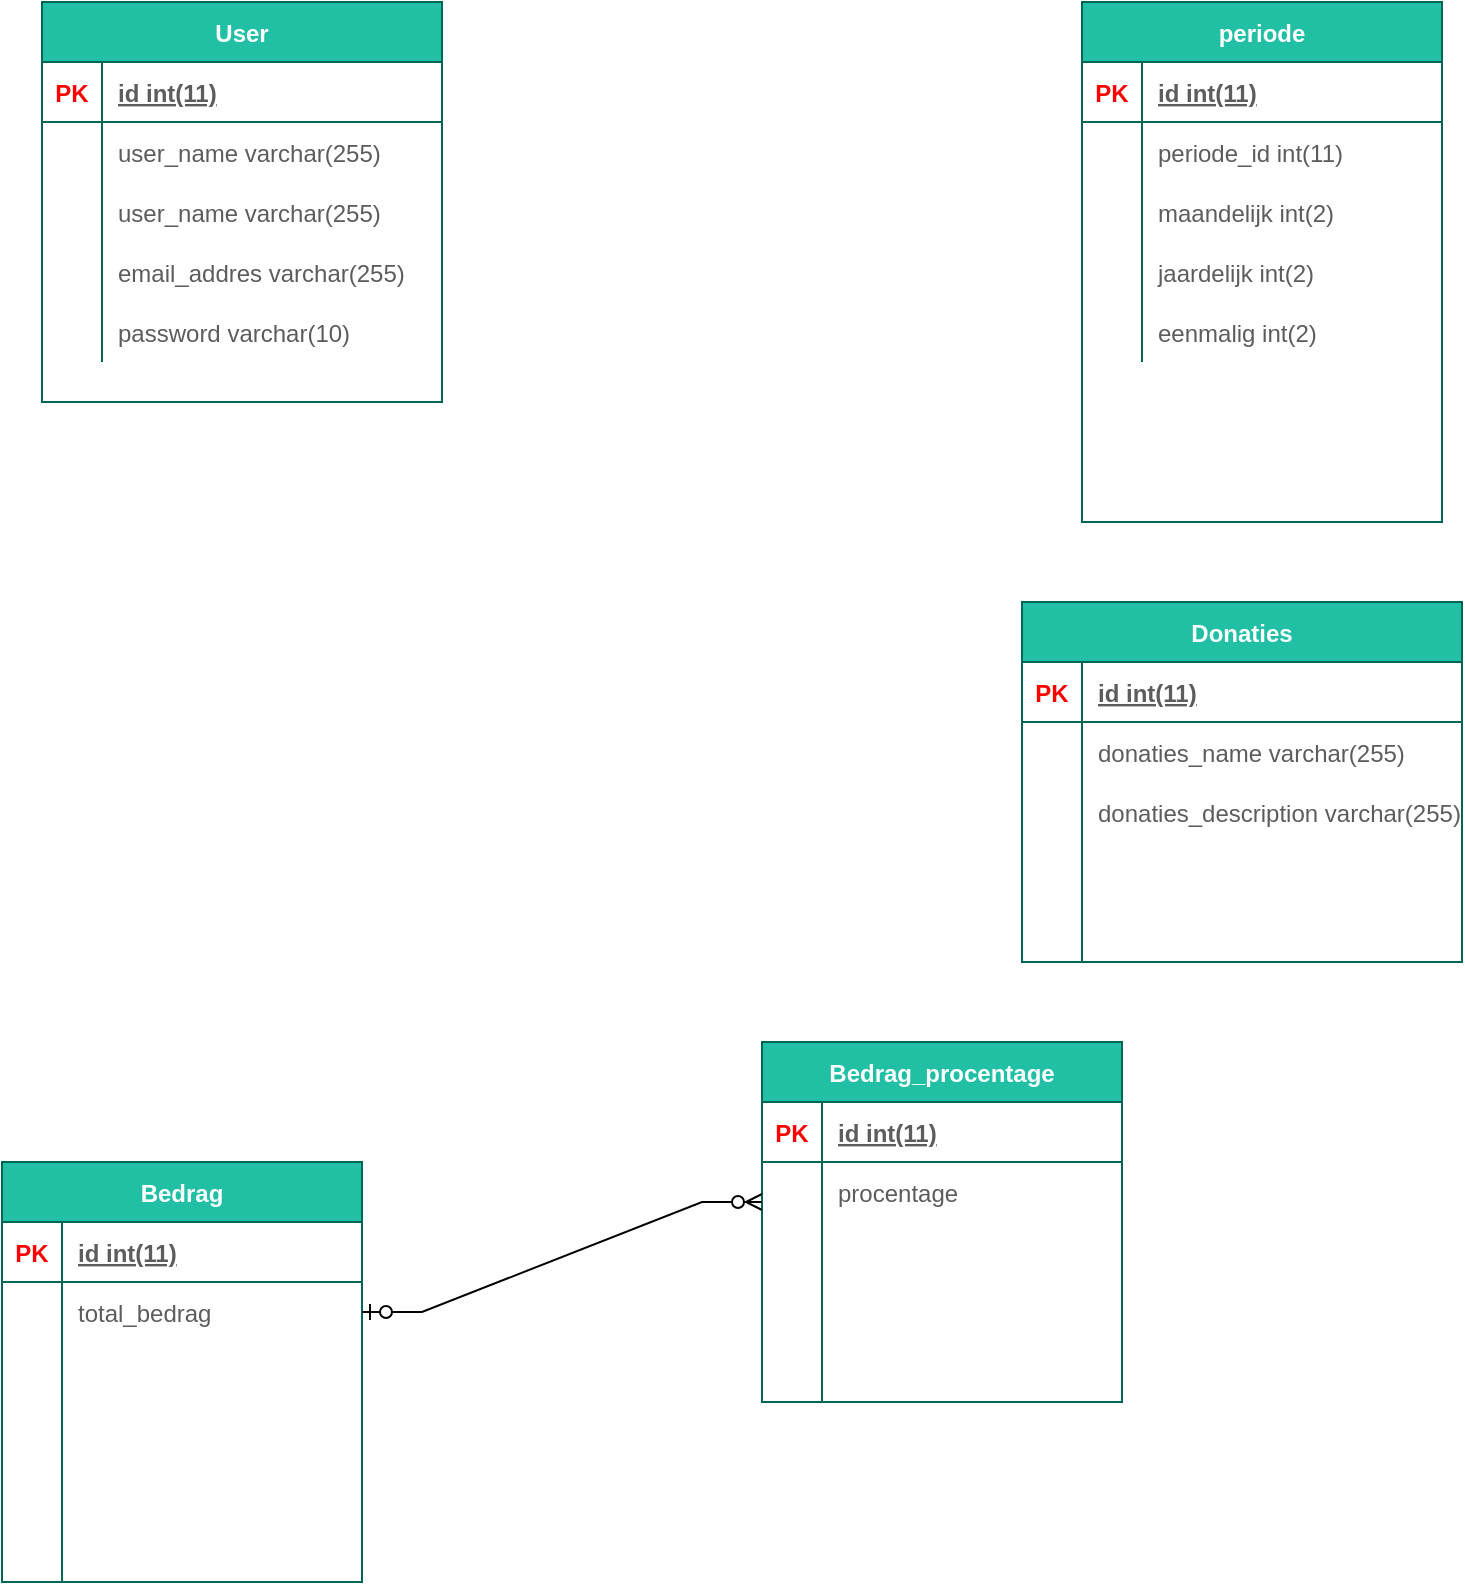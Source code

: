 <mxfile version="15.4.0" type="github">
  <diagram id="bH6HPtyOKfNth4CWuhEE" name="Page-1">
    <mxGraphModel dx="1209" dy="626" grid="1" gridSize="10" guides="1" tooltips="1" connect="1" arrows="1" fold="1" page="1" pageScale="1" pageWidth="850" pageHeight="1100" math="0" shadow="0">
      <root>
        <mxCell id="0" />
        <mxCell id="1" parent="0" />
        <mxCell id="EuOyLQBPjb0FRXOPKydf-4" value="User" style="shape=table;startSize=30;container=1;collapsible=1;childLayout=tableLayout;fixedRows=1;rowLines=0;fontStyle=1;align=center;resizeLast=1;fillColor=#21C0A5;strokeColor=#006658;fontColor=#FFFFFF;" parent="1" vertex="1">
          <mxGeometry x="80" y="120" width="200" height="200" as="geometry" />
        </mxCell>
        <mxCell id="EuOyLQBPjb0FRXOPKydf-5" value="" style="shape=partialRectangle;collapsible=0;dropTarget=0;pointerEvents=0;fillColor=none;top=0;left=0;bottom=1;right=0;points=[[0,0.5],[1,0.5]];portConstraint=eastwest;strokeColor=#006658;fontColor=#5C5C5C;" parent="EuOyLQBPjb0FRXOPKydf-4" vertex="1">
          <mxGeometry y="30" width="200" height="30" as="geometry" />
        </mxCell>
        <mxCell id="EuOyLQBPjb0FRXOPKydf-6" value="PK" style="shape=partialRectangle;connectable=0;fillColor=none;top=0;left=0;bottom=0;right=0;fontStyle=1;overflow=hidden;strokeColor=#006658;fontColor=#FF0000;" parent="EuOyLQBPjb0FRXOPKydf-5" vertex="1">
          <mxGeometry width="30" height="30" as="geometry">
            <mxRectangle width="30" height="30" as="alternateBounds" />
          </mxGeometry>
        </mxCell>
        <mxCell id="EuOyLQBPjb0FRXOPKydf-7" value="id int(11)" style="shape=partialRectangle;connectable=0;fillColor=none;top=0;left=0;bottom=0;right=0;align=left;spacingLeft=6;fontStyle=5;overflow=hidden;strokeColor=#006658;fontColor=#5C5C5C;" parent="EuOyLQBPjb0FRXOPKydf-5" vertex="1">
          <mxGeometry x="30" width="170" height="30" as="geometry">
            <mxRectangle width="170" height="30" as="alternateBounds" />
          </mxGeometry>
        </mxCell>
        <mxCell id="EuOyLQBPjb0FRXOPKydf-8" value="" style="shape=partialRectangle;collapsible=0;dropTarget=0;pointerEvents=0;fillColor=none;top=0;left=0;bottom=0;right=0;points=[[0,0.5],[1,0.5]];portConstraint=eastwest;strokeColor=#006658;fontColor=#5C5C5C;" parent="EuOyLQBPjb0FRXOPKydf-4" vertex="1">
          <mxGeometry y="60" width="200" height="30" as="geometry" />
        </mxCell>
        <mxCell id="EuOyLQBPjb0FRXOPKydf-9" value="" style="shape=partialRectangle;connectable=0;fillColor=none;top=0;left=0;bottom=0;right=0;editable=1;overflow=hidden;strokeColor=#006658;fontColor=#5C5C5C;" parent="EuOyLQBPjb0FRXOPKydf-8" vertex="1">
          <mxGeometry width="30" height="30" as="geometry">
            <mxRectangle width="30" height="30" as="alternateBounds" />
          </mxGeometry>
        </mxCell>
        <mxCell id="EuOyLQBPjb0FRXOPKydf-10" value="user_name varchar(255)" style="shape=partialRectangle;connectable=0;fillColor=none;top=0;left=0;bottom=0;right=0;align=left;spacingLeft=6;overflow=hidden;strokeColor=#006658;fontColor=#5C5C5C;" parent="EuOyLQBPjb0FRXOPKydf-8" vertex="1">
          <mxGeometry x="30" width="170" height="30" as="geometry">
            <mxRectangle width="170" height="30" as="alternateBounds" />
          </mxGeometry>
        </mxCell>
        <mxCell id="EuOyLQBPjb0FRXOPKydf-34" value="" style="shape=partialRectangle;collapsible=0;dropTarget=0;pointerEvents=0;fillColor=none;top=0;left=0;bottom=0;right=0;points=[[0,0.5],[1,0.5]];portConstraint=eastwest;strokeColor=#006658;fontColor=#5C5C5C;" parent="EuOyLQBPjb0FRXOPKydf-4" vertex="1">
          <mxGeometry y="90" width="200" height="30" as="geometry" />
        </mxCell>
        <mxCell id="EuOyLQBPjb0FRXOPKydf-35" value="" style="shape=partialRectangle;connectable=0;fillColor=none;top=0;left=0;bottom=0;right=0;editable=1;overflow=hidden;strokeColor=#006658;fontColor=#5C5C5C;" parent="EuOyLQBPjb0FRXOPKydf-34" vertex="1">
          <mxGeometry width="30" height="30" as="geometry">
            <mxRectangle width="30" height="30" as="alternateBounds" />
          </mxGeometry>
        </mxCell>
        <mxCell id="EuOyLQBPjb0FRXOPKydf-36" value="user_name varchar(255)" style="shape=partialRectangle;connectable=0;fillColor=none;top=0;left=0;bottom=0;right=0;align=left;spacingLeft=6;overflow=hidden;strokeColor=#006658;fontColor=#5C5C5C;" parent="EuOyLQBPjb0FRXOPKydf-34" vertex="1">
          <mxGeometry x="30" width="170" height="30" as="geometry">
            <mxRectangle width="170" height="30" as="alternateBounds" />
          </mxGeometry>
        </mxCell>
        <mxCell id="EuOyLQBPjb0FRXOPKydf-11" value="" style="shape=partialRectangle;collapsible=0;dropTarget=0;pointerEvents=0;fillColor=none;top=0;left=0;bottom=0;right=0;points=[[0,0.5],[1,0.5]];portConstraint=eastwest;strokeColor=#006658;fontColor=#5C5C5C;" parent="EuOyLQBPjb0FRXOPKydf-4" vertex="1">
          <mxGeometry y="120" width="200" height="30" as="geometry" />
        </mxCell>
        <mxCell id="EuOyLQBPjb0FRXOPKydf-12" value="" style="shape=partialRectangle;connectable=0;fillColor=none;top=0;left=0;bottom=0;right=0;editable=1;overflow=hidden;strokeColor=#006658;fontColor=#5C5C5C;" parent="EuOyLQBPjb0FRXOPKydf-11" vertex="1">
          <mxGeometry width="30" height="30" as="geometry">
            <mxRectangle width="30" height="30" as="alternateBounds" />
          </mxGeometry>
        </mxCell>
        <mxCell id="EuOyLQBPjb0FRXOPKydf-13" value="email_addres varchar(255)" style="shape=partialRectangle;connectable=0;fillColor=none;top=0;left=0;bottom=0;right=0;align=left;spacingLeft=6;overflow=hidden;strokeColor=#006658;fontColor=#5C5C5C;" parent="EuOyLQBPjb0FRXOPKydf-11" vertex="1">
          <mxGeometry x="30" width="170" height="30" as="geometry">
            <mxRectangle width="170" height="30" as="alternateBounds" />
          </mxGeometry>
        </mxCell>
        <mxCell id="EuOyLQBPjb0FRXOPKydf-14" value="" style="shape=partialRectangle;collapsible=0;dropTarget=0;pointerEvents=0;fillColor=none;top=0;left=0;bottom=0;right=0;points=[[0,0.5],[1,0.5]];portConstraint=eastwest;strokeColor=#006658;fontColor=#5C5C5C;" parent="EuOyLQBPjb0FRXOPKydf-4" vertex="1">
          <mxGeometry y="150" width="200" height="30" as="geometry" />
        </mxCell>
        <mxCell id="EuOyLQBPjb0FRXOPKydf-15" value="" style="shape=partialRectangle;connectable=0;fillColor=none;top=0;left=0;bottom=0;right=0;editable=1;overflow=hidden;strokeColor=#006658;fontColor=#5C5C5C;" parent="EuOyLQBPjb0FRXOPKydf-14" vertex="1">
          <mxGeometry width="30" height="30" as="geometry">
            <mxRectangle width="30" height="30" as="alternateBounds" />
          </mxGeometry>
        </mxCell>
        <mxCell id="EuOyLQBPjb0FRXOPKydf-16" value="password varchar(10)" style="shape=partialRectangle;connectable=0;fillColor=none;top=0;left=0;bottom=0;right=0;align=left;spacingLeft=6;overflow=hidden;strokeColor=#006658;fontColor=#5C5C5C;" parent="EuOyLQBPjb0FRXOPKydf-14" vertex="1">
          <mxGeometry x="30" width="170" height="30" as="geometry">
            <mxRectangle width="170" height="30" as="alternateBounds" />
          </mxGeometry>
        </mxCell>
        <mxCell id="EuOyLQBPjb0FRXOPKydf-17" value="periode" style="shape=table;startSize=30;container=1;collapsible=1;childLayout=tableLayout;fixedRows=1;rowLines=0;fontStyle=1;align=center;resizeLast=1;fillColor=#21C0A5;strokeColor=#006658;fontColor=#FFFFFF;" parent="1" vertex="1">
          <mxGeometry x="600" y="120" width="180" height="260" as="geometry" />
        </mxCell>
        <mxCell id="EuOyLQBPjb0FRXOPKydf-18" value="" style="shape=partialRectangle;collapsible=0;dropTarget=0;pointerEvents=0;fillColor=none;top=0;left=0;bottom=1;right=0;points=[[0,0.5],[1,0.5]];portConstraint=eastwest;strokeColor=#006658;fontColor=#5C5C5C;" parent="EuOyLQBPjb0FRXOPKydf-17" vertex="1">
          <mxGeometry y="30" width="180" height="30" as="geometry" />
        </mxCell>
        <mxCell id="EuOyLQBPjb0FRXOPKydf-19" value="PK" style="shape=partialRectangle;connectable=0;fillColor=none;top=0;left=0;bottom=0;right=0;fontStyle=1;overflow=hidden;strokeColor=#006658;fontColor=#FF0000;" parent="EuOyLQBPjb0FRXOPKydf-18" vertex="1">
          <mxGeometry width="30" height="30" as="geometry">
            <mxRectangle width="30" height="30" as="alternateBounds" />
          </mxGeometry>
        </mxCell>
        <mxCell id="EuOyLQBPjb0FRXOPKydf-20" value="id int(11)" style="shape=partialRectangle;connectable=0;fillColor=none;top=0;left=0;bottom=0;right=0;align=left;spacingLeft=6;fontStyle=5;overflow=hidden;strokeColor=#006658;fontColor=#5C5C5C;" parent="EuOyLQBPjb0FRXOPKydf-18" vertex="1">
          <mxGeometry x="30" width="150" height="30" as="geometry">
            <mxRectangle width="150" height="30" as="alternateBounds" />
          </mxGeometry>
        </mxCell>
        <mxCell id="EuOyLQBPjb0FRXOPKydf-21" value="" style="shape=partialRectangle;collapsible=0;dropTarget=0;pointerEvents=0;fillColor=none;top=0;left=0;bottom=0;right=0;points=[[0,0.5],[1,0.5]];portConstraint=eastwest;strokeColor=#006658;fontColor=#5C5C5C;" parent="EuOyLQBPjb0FRXOPKydf-17" vertex="1">
          <mxGeometry y="60" width="180" height="30" as="geometry" />
        </mxCell>
        <mxCell id="EuOyLQBPjb0FRXOPKydf-22" value="" style="shape=partialRectangle;connectable=0;fillColor=none;top=0;left=0;bottom=0;right=0;editable=1;overflow=hidden;strokeColor=#006658;fontColor=#5C5C5C;" parent="EuOyLQBPjb0FRXOPKydf-21" vertex="1">
          <mxGeometry width="30" height="30" as="geometry">
            <mxRectangle width="30" height="30" as="alternateBounds" />
          </mxGeometry>
        </mxCell>
        <mxCell id="EuOyLQBPjb0FRXOPKydf-23" value="periode_id int(11)" style="shape=partialRectangle;connectable=0;fillColor=none;top=0;left=0;bottom=0;right=0;align=left;spacingLeft=6;overflow=hidden;strokeColor=#006658;fontColor=#5C5C5C;" parent="EuOyLQBPjb0FRXOPKydf-21" vertex="1">
          <mxGeometry x="30" width="150" height="30" as="geometry">
            <mxRectangle width="150" height="30" as="alternateBounds" />
          </mxGeometry>
        </mxCell>
        <mxCell id="EuOyLQBPjb0FRXOPKydf-104" value="" style="shape=partialRectangle;collapsible=0;dropTarget=0;pointerEvents=0;fillColor=none;top=0;left=0;bottom=0;right=0;points=[[0,0.5],[1,0.5]];portConstraint=eastwest;strokeColor=#006658;fontColor=#5C5C5C;" parent="EuOyLQBPjb0FRXOPKydf-17" vertex="1">
          <mxGeometry y="90" width="180" height="30" as="geometry" />
        </mxCell>
        <mxCell id="EuOyLQBPjb0FRXOPKydf-105" value="" style="shape=partialRectangle;connectable=0;fillColor=none;top=0;left=0;bottom=0;right=0;editable=1;overflow=hidden;strokeColor=#006658;fontColor=#5C5C5C;" parent="EuOyLQBPjb0FRXOPKydf-104" vertex="1">
          <mxGeometry width="30" height="30" as="geometry">
            <mxRectangle width="30" height="30" as="alternateBounds" />
          </mxGeometry>
        </mxCell>
        <mxCell id="EuOyLQBPjb0FRXOPKydf-106" value="maandelijk int(2)" style="shape=partialRectangle;connectable=0;fillColor=none;top=0;left=0;bottom=0;right=0;align=left;spacingLeft=6;overflow=hidden;strokeColor=#006658;fontColor=#5C5C5C;" parent="EuOyLQBPjb0FRXOPKydf-104" vertex="1">
          <mxGeometry x="30" width="150" height="30" as="geometry">
            <mxRectangle width="150" height="30" as="alternateBounds" />
          </mxGeometry>
        </mxCell>
        <mxCell id="EuOyLQBPjb0FRXOPKydf-24" value="" style="shape=partialRectangle;collapsible=0;dropTarget=0;pointerEvents=0;fillColor=none;top=0;left=0;bottom=0;right=0;points=[[0,0.5],[1,0.5]];portConstraint=eastwest;strokeColor=#006658;fontColor=#5C5C5C;" parent="EuOyLQBPjb0FRXOPKydf-17" vertex="1">
          <mxGeometry y="120" width="180" height="30" as="geometry" />
        </mxCell>
        <mxCell id="EuOyLQBPjb0FRXOPKydf-25" value="" style="shape=partialRectangle;connectable=0;fillColor=none;top=0;left=0;bottom=0;right=0;editable=1;overflow=hidden;strokeColor=#006658;fontColor=#5C5C5C;" parent="EuOyLQBPjb0FRXOPKydf-24" vertex="1">
          <mxGeometry width="30" height="30" as="geometry">
            <mxRectangle width="30" height="30" as="alternateBounds" />
          </mxGeometry>
        </mxCell>
        <mxCell id="EuOyLQBPjb0FRXOPKydf-26" value="jaardelijk int(2)" style="shape=partialRectangle;connectable=0;fillColor=none;top=0;left=0;bottom=0;right=0;align=left;spacingLeft=6;overflow=hidden;strokeColor=#006658;fontColor=#5C5C5C;" parent="EuOyLQBPjb0FRXOPKydf-24" vertex="1">
          <mxGeometry x="30" width="150" height="30" as="geometry">
            <mxRectangle width="150" height="30" as="alternateBounds" />
          </mxGeometry>
        </mxCell>
        <mxCell id="EuOyLQBPjb0FRXOPKydf-27" value="" style="shape=partialRectangle;collapsible=0;dropTarget=0;pointerEvents=0;fillColor=none;top=0;left=0;bottom=0;right=0;points=[[0,0.5],[1,0.5]];portConstraint=eastwest;strokeColor=#006658;fontColor=#5C5C5C;" parent="EuOyLQBPjb0FRXOPKydf-17" vertex="1">
          <mxGeometry y="150" width="180" height="30" as="geometry" />
        </mxCell>
        <mxCell id="EuOyLQBPjb0FRXOPKydf-28" value="" style="shape=partialRectangle;connectable=0;fillColor=none;top=0;left=0;bottom=0;right=0;editable=1;overflow=hidden;strokeColor=#006658;fontColor=#5C5C5C;" parent="EuOyLQBPjb0FRXOPKydf-27" vertex="1">
          <mxGeometry width="30" height="30" as="geometry">
            <mxRectangle width="30" height="30" as="alternateBounds" />
          </mxGeometry>
        </mxCell>
        <mxCell id="EuOyLQBPjb0FRXOPKydf-29" value="eenmalig int(2)" style="shape=partialRectangle;connectable=0;fillColor=none;top=0;left=0;bottom=0;right=0;align=left;spacingLeft=6;overflow=hidden;strokeColor=#006658;fontColor=#5C5C5C;" parent="EuOyLQBPjb0FRXOPKydf-27" vertex="1">
          <mxGeometry x="30" width="150" height="30" as="geometry">
            <mxRectangle width="150" height="30" as="alternateBounds" />
          </mxGeometry>
        </mxCell>
        <mxCell id="EuOyLQBPjb0FRXOPKydf-54" value="Donaties" style="shape=table;startSize=30;container=1;collapsible=1;childLayout=tableLayout;fixedRows=1;rowLines=0;fontStyle=1;align=center;resizeLast=1;fillColor=#21C0A5;strokeColor=#006658;fontColor=#FFFFFF;" parent="1" vertex="1">
          <mxGeometry x="570" y="420" width="220" height="180" as="geometry" />
        </mxCell>
        <mxCell id="EuOyLQBPjb0FRXOPKydf-55" value="" style="shape=partialRectangle;collapsible=0;dropTarget=0;pointerEvents=0;fillColor=none;top=0;left=0;bottom=1;right=0;points=[[0,0.5],[1,0.5]];portConstraint=eastwest;strokeColor=#006658;fontColor=#5C5C5C;" parent="EuOyLQBPjb0FRXOPKydf-54" vertex="1">
          <mxGeometry y="30" width="220" height="30" as="geometry" />
        </mxCell>
        <mxCell id="EuOyLQBPjb0FRXOPKydf-56" value="PK" style="shape=partialRectangle;connectable=0;fillColor=none;top=0;left=0;bottom=0;right=0;fontStyle=1;overflow=hidden;strokeColor=#006658;fontColor=#FF0000;" parent="EuOyLQBPjb0FRXOPKydf-55" vertex="1">
          <mxGeometry width="30" height="30" as="geometry">
            <mxRectangle width="30" height="30" as="alternateBounds" />
          </mxGeometry>
        </mxCell>
        <mxCell id="EuOyLQBPjb0FRXOPKydf-57" value="id int(11)" style="shape=partialRectangle;connectable=0;fillColor=none;top=0;left=0;bottom=0;right=0;align=left;spacingLeft=6;fontStyle=5;overflow=hidden;strokeColor=#006658;fontColor=#5C5C5C;" parent="EuOyLQBPjb0FRXOPKydf-55" vertex="1">
          <mxGeometry x="30" width="190" height="30" as="geometry">
            <mxRectangle width="190" height="30" as="alternateBounds" />
          </mxGeometry>
        </mxCell>
        <mxCell id="EuOyLQBPjb0FRXOPKydf-58" value="" style="shape=partialRectangle;collapsible=0;dropTarget=0;pointerEvents=0;fillColor=none;top=0;left=0;bottom=0;right=0;points=[[0,0.5],[1,0.5]];portConstraint=eastwest;strokeColor=#006658;fontColor=#5C5C5C;" parent="EuOyLQBPjb0FRXOPKydf-54" vertex="1">
          <mxGeometry y="60" width="220" height="30" as="geometry" />
        </mxCell>
        <mxCell id="EuOyLQBPjb0FRXOPKydf-59" value="" style="shape=partialRectangle;connectable=0;fillColor=none;top=0;left=0;bottom=0;right=0;editable=1;overflow=hidden;strokeColor=#006658;fontColor=#5C5C5C;" parent="EuOyLQBPjb0FRXOPKydf-58" vertex="1">
          <mxGeometry width="30" height="30" as="geometry">
            <mxRectangle width="30" height="30" as="alternateBounds" />
          </mxGeometry>
        </mxCell>
        <mxCell id="EuOyLQBPjb0FRXOPKydf-60" value="donaties_name varchar(255)" style="shape=partialRectangle;connectable=0;fillColor=none;top=0;left=0;bottom=0;right=0;align=left;spacingLeft=6;overflow=hidden;strokeColor=#006658;fontColor=#5C5C5C;" parent="EuOyLQBPjb0FRXOPKydf-58" vertex="1">
          <mxGeometry x="30" width="190" height="30" as="geometry">
            <mxRectangle width="190" height="30" as="alternateBounds" />
          </mxGeometry>
        </mxCell>
        <mxCell id="EuOyLQBPjb0FRXOPKydf-61" value="" style="shape=partialRectangle;collapsible=0;dropTarget=0;pointerEvents=0;fillColor=none;top=0;left=0;bottom=0;right=0;points=[[0,0.5],[1,0.5]];portConstraint=eastwest;strokeColor=#006658;fontColor=#5C5C5C;" parent="EuOyLQBPjb0FRXOPKydf-54" vertex="1">
          <mxGeometry y="90" width="220" height="30" as="geometry" />
        </mxCell>
        <mxCell id="EuOyLQBPjb0FRXOPKydf-62" value="" style="shape=partialRectangle;connectable=0;fillColor=none;top=0;left=0;bottom=0;right=0;editable=1;overflow=hidden;strokeColor=#006658;fontColor=#5C5C5C;" parent="EuOyLQBPjb0FRXOPKydf-61" vertex="1">
          <mxGeometry width="30" height="30" as="geometry">
            <mxRectangle width="30" height="30" as="alternateBounds" />
          </mxGeometry>
        </mxCell>
        <mxCell id="EuOyLQBPjb0FRXOPKydf-63" value="donaties_description varchar(255)" style="shape=partialRectangle;connectable=0;fillColor=none;top=0;left=0;bottom=0;right=0;align=left;spacingLeft=6;overflow=hidden;strokeColor=#006658;fontColor=#5C5C5C;" parent="EuOyLQBPjb0FRXOPKydf-61" vertex="1">
          <mxGeometry x="30" width="190" height="30" as="geometry">
            <mxRectangle width="190" height="30" as="alternateBounds" />
          </mxGeometry>
        </mxCell>
        <mxCell id="EuOyLQBPjb0FRXOPKydf-64" value="" style="shape=partialRectangle;collapsible=0;dropTarget=0;pointerEvents=0;fillColor=none;top=0;left=0;bottom=0;right=0;points=[[0,0.5],[1,0.5]];portConstraint=eastwest;strokeColor=#006658;fontColor=#5C5C5C;" parent="EuOyLQBPjb0FRXOPKydf-54" vertex="1">
          <mxGeometry y="120" width="220" height="30" as="geometry" />
        </mxCell>
        <mxCell id="EuOyLQBPjb0FRXOPKydf-65" value="" style="shape=partialRectangle;connectable=0;fillColor=none;top=0;left=0;bottom=0;right=0;editable=1;overflow=hidden;strokeColor=#006658;fontColor=#5C5C5C;" parent="EuOyLQBPjb0FRXOPKydf-64" vertex="1">
          <mxGeometry width="30" height="30" as="geometry">
            <mxRectangle width="30" height="30" as="alternateBounds" />
          </mxGeometry>
        </mxCell>
        <mxCell id="EuOyLQBPjb0FRXOPKydf-66" value="" style="shape=partialRectangle;connectable=0;fillColor=none;top=0;left=0;bottom=0;right=0;align=left;spacingLeft=6;overflow=hidden;strokeColor=#006658;fontColor=#5C5C5C;" parent="EuOyLQBPjb0FRXOPKydf-64" vertex="1">
          <mxGeometry x="30" width="190" height="30" as="geometry">
            <mxRectangle width="190" height="30" as="alternateBounds" />
          </mxGeometry>
        </mxCell>
        <mxCell id="EuOyLQBPjb0FRXOPKydf-67" value="" style="shape=partialRectangle;collapsible=0;dropTarget=0;pointerEvents=0;fillColor=none;top=0;left=0;bottom=0;right=0;points=[[0,0.5],[1,0.5]];portConstraint=eastwest;strokeColor=#006658;fontColor=#5C5C5C;" parent="EuOyLQBPjb0FRXOPKydf-54" vertex="1">
          <mxGeometry y="150" width="220" height="30" as="geometry" />
        </mxCell>
        <mxCell id="EuOyLQBPjb0FRXOPKydf-68" value="" style="shape=partialRectangle;connectable=0;fillColor=none;top=0;left=0;bottom=0;right=0;editable=1;overflow=hidden;strokeColor=#006658;fontColor=#5C5C5C;" parent="EuOyLQBPjb0FRXOPKydf-67" vertex="1">
          <mxGeometry width="30" height="30" as="geometry">
            <mxRectangle width="30" height="30" as="alternateBounds" />
          </mxGeometry>
        </mxCell>
        <mxCell id="EuOyLQBPjb0FRXOPKydf-69" value="" style="shape=partialRectangle;connectable=0;fillColor=none;top=0;left=0;bottom=0;right=0;align=left;spacingLeft=6;overflow=hidden;strokeColor=#006658;fontColor=#5C5C5C;" parent="EuOyLQBPjb0FRXOPKydf-67" vertex="1">
          <mxGeometry x="30" width="190" height="30" as="geometry">
            <mxRectangle width="190" height="30" as="alternateBounds" />
          </mxGeometry>
        </mxCell>
        <mxCell id="EuOyLQBPjb0FRXOPKydf-72" value="Bedrag" style="shape=table;startSize=30;container=1;collapsible=1;childLayout=tableLayout;fixedRows=1;rowLines=0;fontStyle=1;align=center;resizeLast=1;fillColor=#21C0A5;strokeColor=#006658;fontColor=#FFFFFF;" parent="1" vertex="1">
          <mxGeometry x="60" y="700" width="180" height="210" as="geometry" />
        </mxCell>
        <mxCell id="EuOyLQBPjb0FRXOPKydf-73" value="" style="shape=partialRectangle;collapsible=0;dropTarget=0;pointerEvents=0;fillColor=none;top=0;left=0;bottom=1;right=0;points=[[0,0.5],[1,0.5]];portConstraint=eastwest;strokeColor=#006658;fontColor=#5C5C5C;" parent="EuOyLQBPjb0FRXOPKydf-72" vertex="1">
          <mxGeometry y="30" width="180" height="30" as="geometry" />
        </mxCell>
        <mxCell id="EuOyLQBPjb0FRXOPKydf-74" value="PK" style="shape=partialRectangle;connectable=0;fillColor=none;top=0;left=0;bottom=0;right=0;fontStyle=1;overflow=hidden;strokeColor=#006658;fontColor=#FF0000;" parent="EuOyLQBPjb0FRXOPKydf-73" vertex="1">
          <mxGeometry width="30" height="30" as="geometry">
            <mxRectangle width="30" height="30" as="alternateBounds" />
          </mxGeometry>
        </mxCell>
        <mxCell id="EuOyLQBPjb0FRXOPKydf-75" value="id int(11)" style="shape=partialRectangle;connectable=0;fillColor=none;top=0;left=0;bottom=0;right=0;align=left;spacingLeft=6;fontStyle=5;overflow=hidden;strokeColor=#006658;fontColor=#5C5C5C;" parent="EuOyLQBPjb0FRXOPKydf-73" vertex="1">
          <mxGeometry x="30" width="150" height="30" as="geometry">
            <mxRectangle width="150" height="30" as="alternateBounds" />
          </mxGeometry>
        </mxCell>
        <mxCell id="IVcBj2CVON5tVDyrEQO2-19" value="" style="shape=partialRectangle;collapsible=0;dropTarget=0;pointerEvents=0;fillColor=none;top=0;left=0;bottom=0;right=0;points=[[0,0.5],[1,0.5]];portConstraint=eastwest;strokeColor=#006658;fontColor=#5C5C5C;" vertex="1" parent="EuOyLQBPjb0FRXOPKydf-72">
          <mxGeometry y="60" width="180" height="30" as="geometry" />
        </mxCell>
        <mxCell id="IVcBj2CVON5tVDyrEQO2-20" value="" style="shape=partialRectangle;connectable=0;fillColor=none;top=0;left=0;bottom=0;right=0;editable=1;overflow=hidden;strokeColor=#006658;fontColor=#5C5C5C;" vertex="1" parent="IVcBj2CVON5tVDyrEQO2-19">
          <mxGeometry width="30" height="30" as="geometry">
            <mxRectangle width="30" height="30" as="alternateBounds" />
          </mxGeometry>
        </mxCell>
        <mxCell id="IVcBj2CVON5tVDyrEQO2-21" value="total_bedrag" style="shape=partialRectangle;connectable=0;fillColor=none;top=0;left=0;bottom=0;right=0;align=left;spacingLeft=6;overflow=hidden;strokeColor=#006658;fontColor=#5C5C5C;" vertex="1" parent="IVcBj2CVON5tVDyrEQO2-19">
          <mxGeometry x="30" width="150" height="30" as="geometry">
            <mxRectangle width="150" height="30" as="alternateBounds" />
          </mxGeometry>
        </mxCell>
        <mxCell id="EuOyLQBPjb0FRXOPKydf-76" value="" style="shape=partialRectangle;collapsible=0;dropTarget=0;pointerEvents=0;fillColor=none;top=0;left=0;bottom=0;right=0;points=[[0,0.5],[1,0.5]];portConstraint=eastwest;strokeColor=#006658;fontColor=#5C5C5C;" parent="EuOyLQBPjb0FRXOPKydf-72" vertex="1">
          <mxGeometry y="90" width="180" height="30" as="geometry" />
        </mxCell>
        <mxCell id="EuOyLQBPjb0FRXOPKydf-77" value="" style="shape=partialRectangle;connectable=0;fillColor=none;top=0;left=0;bottom=0;right=0;editable=1;overflow=hidden;strokeColor=#006658;fontColor=#5C5C5C;" parent="EuOyLQBPjb0FRXOPKydf-76" vertex="1">
          <mxGeometry width="30" height="30" as="geometry">
            <mxRectangle width="30" height="30" as="alternateBounds" />
          </mxGeometry>
        </mxCell>
        <mxCell id="EuOyLQBPjb0FRXOPKydf-78" value="" style="shape=partialRectangle;connectable=0;fillColor=none;top=0;left=0;bottom=0;right=0;align=left;spacingLeft=6;overflow=hidden;strokeColor=#006658;fontColor=#5C5C5C;" parent="EuOyLQBPjb0FRXOPKydf-76" vertex="1">
          <mxGeometry x="30" width="150" height="30" as="geometry">
            <mxRectangle width="150" height="30" as="alternateBounds" />
          </mxGeometry>
        </mxCell>
        <mxCell id="EuOyLQBPjb0FRXOPKydf-79" value="" style="shape=partialRectangle;collapsible=0;dropTarget=0;pointerEvents=0;fillColor=none;top=0;left=0;bottom=0;right=0;points=[[0,0.5],[1,0.5]];portConstraint=eastwest;strokeColor=#006658;fontColor=#5C5C5C;" parent="EuOyLQBPjb0FRXOPKydf-72" vertex="1">
          <mxGeometry y="120" width="180" height="30" as="geometry" />
        </mxCell>
        <mxCell id="EuOyLQBPjb0FRXOPKydf-80" value="" style="shape=partialRectangle;connectable=0;fillColor=none;top=0;left=0;bottom=0;right=0;editable=1;overflow=hidden;strokeColor=#006658;fontColor=#5C5C5C;" parent="EuOyLQBPjb0FRXOPKydf-79" vertex="1">
          <mxGeometry width="30" height="30" as="geometry">
            <mxRectangle width="30" height="30" as="alternateBounds" />
          </mxGeometry>
        </mxCell>
        <mxCell id="EuOyLQBPjb0FRXOPKydf-81" value="" style="shape=partialRectangle;connectable=0;fillColor=none;top=0;left=0;bottom=0;right=0;align=left;spacingLeft=6;overflow=hidden;strokeColor=#006658;fontColor=#5C5C5C;" parent="EuOyLQBPjb0FRXOPKydf-79" vertex="1">
          <mxGeometry x="30" width="150" height="30" as="geometry">
            <mxRectangle width="150" height="30" as="alternateBounds" />
          </mxGeometry>
        </mxCell>
        <mxCell id="EuOyLQBPjb0FRXOPKydf-82" value="" style="shape=partialRectangle;collapsible=0;dropTarget=0;pointerEvents=0;fillColor=none;top=0;left=0;bottom=0;right=0;points=[[0,0.5],[1,0.5]];portConstraint=eastwest;strokeColor=#006658;fontColor=#5C5C5C;" parent="EuOyLQBPjb0FRXOPKydf-72" vertex="1">
          <mxGeometry y="150" width="180" height="30" as="geometry" />
        </mxCell>
        <mxCell id="EuOyLQBPjb0FRXOPKydf-83" value="" style="shape=partialRectangle;connectable=0;fillColor=none;top=0;left=0;bottom=0;right=0;editable=1;overflow=hidden;strokeColor=#006658;fontColor=#5C5C5C;" parent="EuOyLQBPjb0FRXOPKydf-82" vertex="1">
          <mxGeometry width="30" height="30" as="geometry">
            <mxRectangle width="30" height="30" as="alternateBounds" />
          </mxGeometry>
        </mxCell>
        <mxCell id="EuOyLQBPjb0FRXOPKydf-84" value="" style="shape=partialRectangle;connectable=0;fillColor=none;top=0;left=0;bottom=0;right=0;align=left;spacingLeft=6;overflow=hidden;strokeColor=#006658;fontColor=#5C5C5C;" parent="EuOyLQBPjb0FRXOPKydf-82" vertex="1">
          <mxGeometry x="30" width="150" height="30" as="geometry">
            <mxRectangle width="150" height="30" as="alternateBounds" />
          </mxGeometry>
        </mxCell>
        <mxCell id="EuOyLQBPjb0FRXOPKydf-85" value="" style="shape=partialRectangle;collapsible=0;dropTarget=0;pointerEvents=0;fillColor=none;top=0;left=0;bottom=0;right=0;points=[[0,0.5],[1,0.5]];portConstraint=eastwest;strokeColor=#006658;fontColor=#5C5C5C;" parent="EuOyLQBPjb0FRXOPKydf-72" vertex="1">
          <mxGeometry y="180" width="180" height="30" as="geometry" />
        </mxCell>
        <mxCell id="EuOyLQBPjb0FRXOPKydf-86" value="" style="shape=partialRectangle;connectable=0;fillColor=none;top=0;left=0;bottom=0;right=0;editable=1;overflow=hidden;strokeColor=#006658;fontColor=#5C5C5C;" parent="EuOyLQBPjb0FRXOPKydf-85" vertex="1">
          <mxGeometry width="30" height="30" as="geometry">
            <mxRectangle width="30" height="30" as="alternateBounds" />
          </mxGeometry>
        </mxCell>
        <mxCell id="EuOyLQBPjb0FRXOPKydf-87" value="" style="shape=partialRectangle;connectable=0;fillColor=none;top=0;left=0;bottom=0;right=0;align=left;spacingLeft=6;overflow=hidden;strokeColor=#006658;fontColor=#5C5C5C;" parent="EuOyLQBPjb0FRXOPKydf-85" vertex="1">
          <mxGeometry x="30" width="150" height="30" as="geometry">
            <mxRectangle width="150" height="30" as="alternateBounds" />
          </mxGeometry>
        </mxCell>
        <mxCell id="IVcBj2CVON5tVDyrEQO2-1" value="Bedrag_procentage" style="shape=table;startSize=30;container=1;collapsible=1;childLayout=tableLayout;fixedRows=1;rowLines=0;fontStyle=1;align=center;resizeLast=1;fillColor=#21C0A5;strokeColor=#006658;fontColor=#FFFFFF;" vertex="1" parent="1">
          <mxGeometry x="440" y="640" width="180" height="180" as="geometry" />
        </mxCell>
        <mxCell id="IVcBj2CVON5tVDyrEQO2-2" value="" style="shape=partialRectangle;collapsible=0;dropTarget=0;pointerEvents=0;fillColor=none;top=0;left=0;bottom=1;right=0;points=[[0,0.5],[1,0.5]];portConstraint=eastwest;strokeColor=#006658;fontColor=#5C5C5C;" vertex="1" parent="IVcBj2CVON5tVDyrEQO2-1">
          <mxGeometry y="30" width="180" height="30" as="geometry" />
        </mxCell>
        <mxCell id="IVcBj2CVON5tVDyrEQO2-3" value="PK" style="shape=partialRectangle;connectable=0;fillColor=none;top=0;left=0;bottom=0;right=0;fontStyle=1;overflow=hidden;strokeColor=#006658;fontColor=#FF0000;" vertex="1" parent="IVcBj2CVON5tVDyrEQO2-2">
          <mxGeometry width="30" height="30" as="geometry">
            <mxRectangle width="30" height="30" as="alternateBounds" />
          </mxGeometry>
        </mxCell>
        <mxCell id="IVcBj2CVON5tVDyrEQO2-4" value="id int(11)" style="shape=partialRectangle;connectable=0;fillColor=none;top=0;left=0;bottom=0;right=0;align=left;spacingLeft=6;fontStyle=5;overflow=hidden;strokeColor=#006658;fontColor=#5C5C5C;" vertex="1" parent="IVcBj2CVON5tVDyrEQO2-2">
          <mxGeometry x="30" width="150" height="30" as="geometry">
            <mxRectangle width="150" height="30" as="alternateBounds" />
          </mxGeometry>
        </mxCell>
        <mxCell id="IVcBj2CVON5tVDyrEQO2-5" value="" style="shape=partialRectangle;collapsible=0;dropTarget=0;pointerEvents=0;fillColor=none;top=0;left=0;bottom=0;right=0;points=[[0,0.5],[1,0.5]];portConstraint=eastwest;strokeColor=#006658;fontColor=#5C5C5C;" vertex="1" parent="IVcBj2CVON5tVDyrEQO2-1">
          <mxGeometry y="60" width="180" height="30" as="geometry" />
        </mxCell>
        <mxCell id="IVcBj2CVON5tVDyrEQO2-6" value="" style="shape=partialRectangle;connectable=0;fillColor=none;top=0;left=0;bottom=0;right=0;editable=1;overflow=hidden;strokeColor=#006658;fontColor=#5C5C5C;" vertex="1" parent="IVcBj2CVON5tVDyrEQO2-5">
          <mxGeometry width="30" height="30" as="geometry">
            <mxRectangle width="30" height="30" as="alternateBounds" />
          </mxGeometry>
        </mxCell>
        <mxCell id="IVcBj2CVON5tVDyrEQO2-7" value="procentage" style="shape=partialRectangle;connectable=0;fillColor=none;top=0;left=0;bottom=0;right=0;align=left;spacingLeft=6;overflow=hidden;strokeColor=#006658;fontColor=#5C5C5C;" vertex="1" parent="IVcBj2CVON5tVDyrEQO2-5">
          <mxGeometry x="30" width="150" height="30" as="geometry">
            <mxRectangle width="150" height="30" as="alternateBounds" />
          </mxGeometry>
        </mxCell>
        <mxCell id="IVcBj2CVON5tVDyrEQO2-8" value="" style="shape=partialRectangle;collapsible=0;dropTarget=0;pointerEvents=0;fillColor=none;top=0;left=0;bottom=0;right=0;points=[[0,0.5],[1,0.5]];portConstraint=eastwest;strokeColor=#006658;fontColor=#5C5C5C;" vertex="1" parent="IVcBj2CVON5tVDyrEQO2-1">
          <mxGeometry y="90" width="180" height="30" as="geometry" />
        </mxCell>
        <mxCell id="IVcBj2CVON5tVDyrEQO2-9" value="" style="shape=partialRectangle;connectable=0;fillColor=none;top=0;left=0;bottom=0;right=0;editable=1;overflow=hidden;strokeColor=#006658;fontColor=#5C5C5C;" vertex="1" parent="IVcBj2CVON5tVDyrEQO2-8">
          <mxGeometry width="30" height="30" as="geometry">
            <mxRectangle width="30" height="30" as="alternateBounds" />
          </mxGeometry>
        </mxCell>
        <mxCell id="IVcBj2CVON5tVDyrEQO2-10" value="" style="shape=partialRectangle;connectable=0;fillColor=none;top=0;left=0;bottom=0;right=0;align=left;spacingLeft=6;overflow=hidden;strokeColor=#006658;fontColor=#5C5C5C;" vertex="1" parent="IVcBj2CVON5tVDyrEQO2-8">
          <mxGeometry x="30" width="150" height="30" as="geometry">
            <mxRectangle width="150" height="30" as="alternateBounds" />
          </mxGeometry>
        </mxCell>
        <mxCell id="IVcBj2CVON5tVDyrEQO2-11" value="" style="shape=partialRectangle;collapsible=0;dropTarget=0;pointerEvents=0;fillColor=none;top=0;left=0;bottom=0;right=0;points=[[0,0.5],[1,0.5]];portConstraint=eastwest;strokeColor=#006658;fontColor=#5C5C5C;" vertex="1" parent="IVcBj2CVON5tVDyrEQO2-1">
          <mxGeometry y="120" width="180" height="30" as="geometry" />
        </mxCell>
        <mxCell id="IVcBj2CVON5tVDyrEQO2-12" value="" style="shape=partialRectangle;connectable=0;fillColor=none;top=0;left=0;bottom=0;right=0;editable=1;overflow=hidden;strokeColor=#006658;fontColor=#5C5C5C;" vertex="1" parent="IVcBj2CVON5tVDyrEQO2-11">
          <mxGeometry width="30" height="30" as="geometry">
            <mxRectangle width="30" height="30" as="alternateBounds" />
          </mxGeometry>
        </mxCell>
        <mxCell id="IVcBj2CVON5tVDyrEQO2-13" value="" style="shape=partialRectangle;connectable=0;fillColor=none;top=0;left=0;bottom=0;right=0;align=left;spacingLeft=6;overflow=hidden;strokeColor=#006658;fontColor=#5C5C5C;" vertex="1" parent="IVcBj2CVON5tVDyrEQO2-11">
          <mxGeometry x="30" width="150" height="30" as="geometry">
            <mxRectangle width="150" height="30" as="alternateBounds" />
          </mxGeometry>
        </mxCell>
        <mxCell id="IVcBj2CVON5tVDyrEQO2-14" value="" style="shape=partialRectangle;collapsible=0;dropTarget=0;pointerEvents=0;fillColor=none;top=0;left=0;bottom=0;right=0;points=[[0,0.5],[1,0.5]];portConstraint=eastwest;strokeColor=#006658;fontColor=#5C5C5C;" vertex="1" parent="IVcBj2CVON5tVDyrEQO2-1">
          <mxGeometry y="150" width="180" height="30" as="geometry" />
        </mxCell>
        <mxCell id="IVcBj2CVON5tVDyrEQO2-15" value="" style="shape=partialRectangle;connectable=0;fillColor=none;top=0;left=0;bottom=0;right=0;editable=1;overflow=hidden;strokeColor=#006658;fontColor=#5C5C5C;" vertex="1" parent="IVcBj2CVON5tVDyrEQO2-14">
          <mxGeometry width="30" height="30" as="geometry">
            <mxRectangle width="30" height="30" as="alternateBounds" />
          </mxGeometry>
        </mxCell>
        <mxCell id="IVcBj2CVON5tVDyrEQO2-16" value="" style="shape=partialRectangle;connectable=0;fillColor=none;top=0;left=0;bottom=0;right=0;align=left;spacingLeft=6;overflow=hidden;strokeColor=#006658;fontColor=#5C5C5C;" vertex="1" parent="IVcBj2CVON5tVDyrEQO2-14">
          <mxGeometry x="30" width="150" height="30" as="geometry">
            <mxRectangle width="150" height="30" as="alternateBounds" />
          </mxGeometry>
        </mxCell>
        <mxCell id="IVcBj2CVON5tVDyrEQO2-26" value="" style="edgeStyle=entityRelationEdgeStyle;fontSize=12;html=1;endArrow=ERzeroToMany;startArrow=ERzeroToOne;rounded=0;fontColor=#FF0000;elbow=vertical;exitX=1;exitY=0.5;exitDx=0;exitDy=0;" edge="1" parent="1" source="IVcBj2CVON5tVDyrEQO2-19">
          <mxGeometry width="100" height="100" relative="1" as="geometry">
            <mxPoint x="340" y="820" as="sourcePoint" />
            <mxPoint x="440" y="720" as="targetPoint" />
          </mxGeometry>
        </mxCell>
      </root>
    </mxGraphModel>
  </diagram>
</mxfile>

